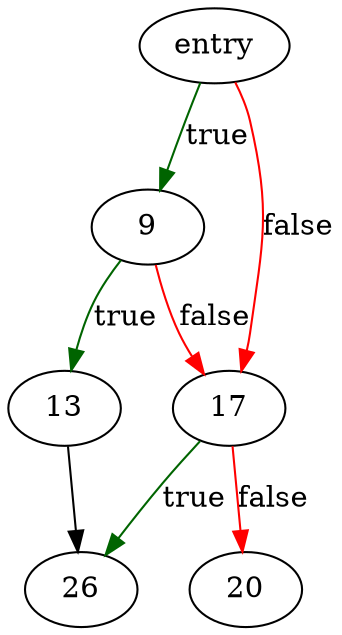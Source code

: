digraph "add_exclude_file" {
	// Node definitions.
	5 [label=entry];
	9;
	13;
	17;
	20;
	26;

	// Edge definitions.
	5 -> 9 [
		color=darkgreen
		label=true
	];
	5 -> 17 [
		color=red
		label=false
	];
	9 -> 13 [
		color=darkgreen
		label=true
	];
	9 -> 17 [
		color=red
		label=false
	];
	13 -> 26;
	17 -> 20 [
		color=red
		label=false
	];
	17 -> 26 [
		color=darkgreen
		label=true
	];
}